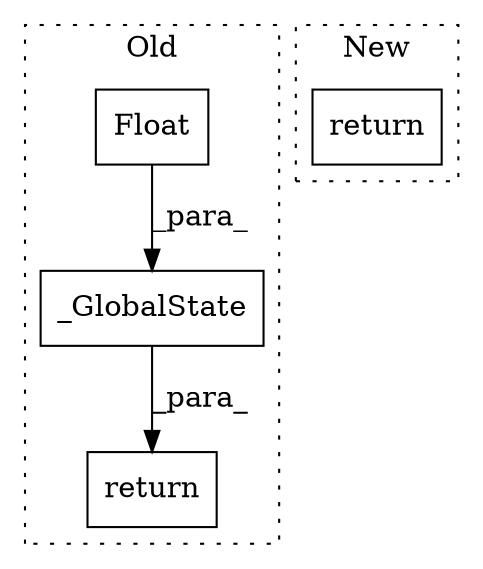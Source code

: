 digraph G {
subgraph cluster0 {
1 [label="_GlobalState" a="32" s="2836,2890" l="13,1" shape="box"];
3 [label="return" a="41" s="2824" l="7" shape="box"];
4 [label="Float" a="32" s="2866,2889" l="6,1" shape="box"];
label = "Old";
style="dotted";
}
subgraph cluster1 {
2 [label="return" a="41" s="2450" l="7" shape="box"];
label = "New";
style="dotted";
}
1 -> 3 [label="_para_"];
4 -> 1 [label="_para_"];
}